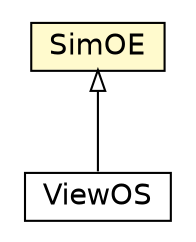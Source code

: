 #!/usr/local/bin/dot
#
# Class diagram 
# Generated by UMLGraph version R5_6_6-1-g9240c4 (http://www.umlgraph.org/)
#

digraph G {
	edge [fontname="Helvetica",fontsize=10,labelfontname="Helvetica",labelfontsize=10];
	node [fontname="Helvetica",fontsize=10,shape=plaintext];
	nodesep=0.25;
	ranksep=0.5;
	// moise.tools.ViewOS
	c11333 [label=<<table title="moise.tools.ViewOS" border="0" cellborder="1" cellspacing="0" cellpadding="2" port="p" href="./ViewOS.html">
		<tr><td><table border="0" cellspacing="0" cellpadding="1">
<tr><td align="center" balign="center"> ViewOS </td></tr>
		</table></td></tr>
		</table>>, URL="./ViewOS.html", fontname="Helvetica", fontcolor="black", fontsize=14.0];
	// moise.tools.SimOE
	c11335 [label=<<table title="moise.tools.SimOE" border="0" cellborder="1" cellspacing="0" cellpadding="2" port="p" bgcolor="lemonChiffon" href="./SimOE.html">
		<tr><td><table border="0" cellspacing="0" cellpadding="1">
<tr><td align="center" balign="center"> SimOE </td></tr>
		</table></td></tr>
		</table>>, URL="./SimOE.html", fontname="Helvetica", fontcolor="black", fontsize=14.0];
	//moise.tools.ViewOS extends moise.tools.SimOE
	c11335:p -> c11333:p [dir=back,arrowtail=empty];
}

